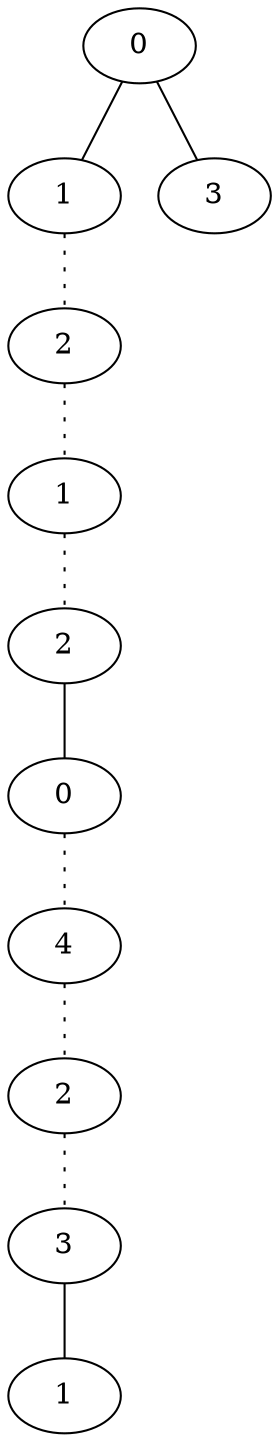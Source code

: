 graph {
a0[label=0];
a1[label=1];
a2[label=2];
a3[label=1];
a4[label=2];
a5[label=0];
a6[label=4];
a7[label=2];
a8[label=3];
a9[label=1];
a10[label=3];
a0 -- a1;
a0 -- a10;
a1 -- a2 [style=dotted];
a2 -- a3 [style=dotted];
a3 -- a4 [style=dotted];
a4 -- a5;
a5 -- a6 [style=dotted];
a6 -- a7 [style=dotted];
a7 -- a8 [style=dotted];
a8 -- a9;
}

